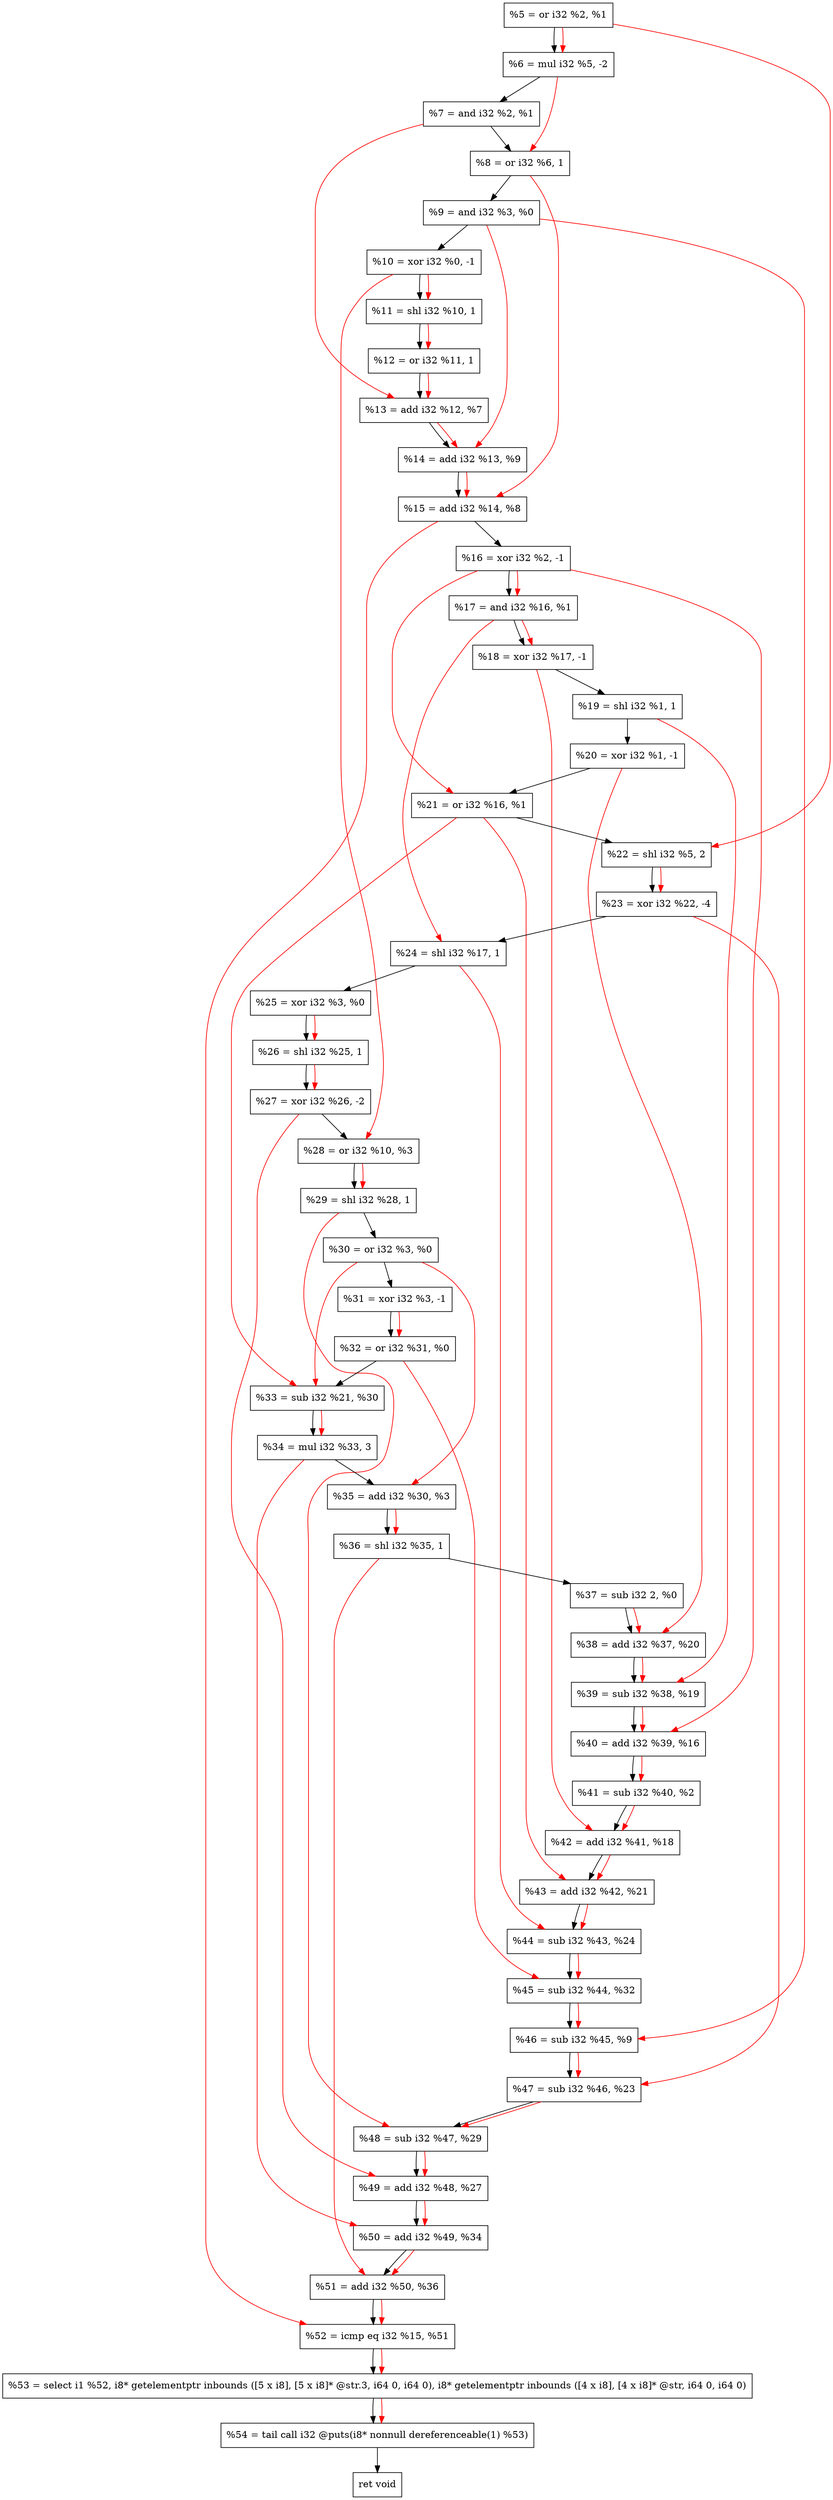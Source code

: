 digraph "DFG for'crackme' function" {
	Node0x1da9750[shape=record, label="  %5 = or i32 %2, %1"];
	Node0x1da9dd0[shape=record, label="  %6 = mul i32 %5, -2"];
	Node0x1da9e40[shape=record, label="  %7 = and i32 %2, %1"];
	Node0x1da9ee0[shape=record, label="  %8 = or i32 %6, 1"];
	Node0x1da9f50[shape=record, label="  %9 = and i32 %3, %0"];
	Node0x1da9ff0[shape=record, label="  %10 = xor i32 %0, -1"];
	Node0x1daa060[shape=record, label="  %11 = shl i32 %10, 1"];
	Node0x1daa0d0[shape=record, label="  %12 = or i32 %11, 1"];
	Node0x1daa140[shape=record, label="  %13 = add i32 %12, %7"];
	Node0x1daa1b0[shape=record, label="  %14 = add i32 %13, %9"];
	Node0x1daa220[shape=record, label="  %15 = add i32 %14, %8"];
	Node0x1daa290[shape=record, label="  %16 = xor i32 %2, -1"];
	Node0x1daa300[shape=record, label="  %17 = and i32 %16, %1"];
	Node0x1daa370[shape=record, label="  %18 = xor i32 %17, -1"];
	Node0x1daa3e0[shape=record, label="  %19 = shl i32 %1, 1"];
	Node0x1daa450[shape=record, label="  %20 = xor i32 %1, -1"];
	Node0x1daa4c0[shape=record, label="  %21 = or i32 %16, %1"];
	Node0x1daa560[shape=record, label="  %22 = shl i32 %5, 2"];
	Node0x1daa600[shape=record, label="  %23 = xor i32 %22, -4"];
	Node0x1daa670[shape=record, label="  %24 = shl i32 %17, 1"];
	Node0x1daa6e0[shape=record, label="  %25 = xor i32 %3, %0"];
	Node0x1daa750[shape=record, label="  %26 = shl i32 %25, 1"];
	Node0x1daa7c0[shape=record, label="  %27 = xor i32 %26, -2"];
	Node0x1daa830[shape=record, label="  %28 = or i32 %10, %3"];
	Node0x1daa8a0[shape=record, label="  %29 = shl i32 %28, 1"];
	Node0x1daa910[shape=record, label="  %30 = or i32 %3, %0"];
	Node0x1daa980[shape=record, label="  %31 = xor i32 %3, -1"];
	Node0x1daa9f0[shape=record, label="  %32 = or i32 %31, %0"];
	Node0x1daac70[shape=record, label="  %33 = sub i32 %21, %30"];
	Node0x1daad10[shape=record, label="  %34 = mul i32 %33, 3"];
	Node0x1daad80[shape=record, label="  %35 = add i32 %30, %3"];
	Node0x1daadf0[shape=record, label="  %36 = shl i32 %35, 1"];
	Node0x1daae60[shape=record, label="  %37 = sub i32 2, %0"];
	Node0x1daaed0[shape=record, label="  %38 = add i32 %37, %20"];
	Node0x1daaf40[shape=record, label="  %39 = sub i32 %38, %19"];
	Node0x1daafb0[shape=record, label="  %40 = add i32 %39, %16"];
	Node0x1dab020[shape=record, label="  %41 = sub i32 %40, %2"];
	Node0x1dab090[shape=record, label="  %42 = add i32 %41, %18"];
	Node0x1dab100[shape=record, label="  %43 = add i32 %42, %21"];
	Node0x1dab170[shape=record, label="  %44 = sub i32 %43, %24"];
	Node0x1dab1e0[shape=record, label="  %45 = sub i32 %44, %32"];
	Node0x1dab250[shape=record, label="  %46 = sub i32 %45, %9"];
	Node0x1dab2c0[shape=record, label="  %47 = sub i32 %46, %23"];
	Node0x1dab330[shape=record, label="  %48 = sub i32 %47, %29"];
	Node0x1dab3a0[shape=record, label="  %49 = add i32 %48, %27"];
	Node0x1dab410[shape=record, label="  %50 = add i32 %49, %34"];
	Node0x1dab480[shape=record, label="  %51 = add i32 %50, %36"];
	Node0x1dab4f0[shape=record, label="  %52 = icmp eq i32 %15, %51"];
	Node0x1d4a268[shape=record, label="  %53 = select i1 %52, i8* getelementptr inbounds ([5 x i8], [5 x i8]* @str.3, i64 0, i64 0), i8* getelementptr inbounds ([4 x i8], [4 x i8]* @str, i64 0, i64 0)"];
	Node0x1dab990[shape=record, label="  %54 = tail call i32 @puts(i8* nonnull dereferenceable(1) %53)"];
	Node0x1dab9e0[shape=record, label="  ret void"];
	Node0x1da9750 -> Node0x1da9dd0;
	Node0x1da9dd0 -> Node0x1da9e40;
	Node0x1da9e40 -> Node0x1da9ee0;
	Node0x1da9ee0 -> Node0x1da9f50;
	Node0x1da9f50 -> Node0x1da9ff0;
	Node0x1da9ff0 -> Node0x1daa060;
	Node0x1daa060 -> Node0x1daa0d0;
	Node0x1daa0d0 -> Node0x1daa140;
	Node0x1daa140 -> Node0x1daa1b0;
	Node0x1daa1b0 -> Node0x1daa220;
	Node0x1daa220 -> Node0x1daa290;
	Node0x1daa290 -> Node0x1daa300;
	Node0x1daa300 -> Node0x1daa370;
	Node0x1daa370 -> Node0x1daa3e0;
	Node0x1daa3e0 -> Node0x1daa450;
	Node0x1daa450 -> Node0x1daa4c0;
	Node0x1daa4c0 -> Node0x1daa560;
	Node0x1daa560 -> Node0x1daa600;
	Node0x1daa600 -> Node0x1daa670;
	Node0x1daa670 -> Node0x1daa6e0;
	Node0x1daa6e0 -> Node0x1daa750;
	Node0x1daa750 -> Node0x1daa7c0;
	Node0x1daa7c0 -> Node0x1daa830;
	Node0x1daa830 -> Node0x1daa8a0;
	Node0x1daa8a0 -> Node0x1daa910;
	Node0x1daa910 -> Node0x1daa980;
	Node0x1daa980 -> Node0x1daa9f0;
	Node0x1daa9f0 -> Node0x1daac70;
	Node0x1daac70 -> Node0x1daad10;
	Node0x1daad10 -> Node0x1daad80;
	Node0x1daad80 -> Node0x1daadf0;
	Node0x1daadf0 -> Node0x1daae60;
	Node0x1daae60 -> Node0x1daaed0;
	Node0x1daaed0 -> Node0x1daaf40;
	Node0x1daaf40 -> Node0x1daafb0;
	Node0x1daafb0 -> Node0x1dab020;
	Node0x1dab020 -> Node0x1dab090;
	Node0x1dab090 -> Node0x1dab100;
	Node0x1dab100 -> Node0x1dab170;
	Node0x1dab170 -> Node0x1dab1e0;
	Node0x1dab1e0 -> Node0x1dab250;
	Node0x1dab250 -> Node0x1dab2c0;
	Node0x1dab2c0 -> Node0x1dab330;
	Node0x1dab330 -> Node0x1dab3a0;
	Node0x1dab3a0 -> Node0x1dab410;
	Node0x1dab410 -> Node0x1dab480;
	Node0x1dab480 -> Node0x1dab4f0;
	Node0x1dab4f0 -> Node0x1d4a268;
	Node0x1d4a268 -> Node0x1dab990;
	Node0x1dab990 -> Node0x1dab9e0;
edge [color=red]
	Node0x1da9750 -> Node0x1da9dd0;
	Node0x1da9dd0 -> Node0x1da9ee0;
	Node0x1da9ff0 -> Node0x1daa060;
	Node0x1daa060 -> Node0x1daa0d0;
	Node0x1daa0d0 -> Node0x1daa140;
	Node0x1da9e40 -> Node0x1daa140;
	Node0x1daa140 -> Node0x1daa1b0;
	Node0x1da9f50 -> Node0x1daa1b0;
	Node0x1daa1b0 -> Node0x1daa220;
	Node0x1da9ee0 -> Node0x1daa220;
	Node0x1daa290 -> Node0x1daa300;
	Node0x1daa300 -> Node0x1daa370;
	Node0x1daa290 -> Node0x1daa4c0;
	Node0x1da9750 -> Node0x1daa560;
	Node0x1daa560 -> Node0x1daa600;
	Node0x1daa300 -> Node0x1daa670;
	Node0x1daa6e0 -> Node0x1daa750;
	Node0x1daa750 -> Node0x1daa7c0;
	Node0x1da9ff0 -> Node0x1daa830;
	Node0x1daa830 -> Node0x1daa8a0;
	Node0x1daa980 -> Node0x1daa9f0;
	Node0x1daa4c0 -> Node0x1daac70;
	Node0x1daa910 -> Node0x1daac70;
	Node0x1daac70 -> Node0x1daad10;
	Node0x1daa910 -> Node0x1daad80;
	Node0x1daad80 -> Node0x1daadf0;
	Node0x1daae60 -> Node0x1daaed0;
	Node0x1daa450 -> Node0x1daaed0;
	Node0x1daaed0 -> Node0x1daaf40;
	Node0x1daa3e0 -> Node0x1daaf40;
	Node0x1daaf40 -> Node0x1daafb0;
	Node0x1daa290 -> Node0x1daafb0;
	Node0x1daafb0 -> Node0x1dab020;
	Node0x1dab020 -> Node0x1dab090;
	Node0x1daa370 -> Node0x1dab090;
	Node0x1dab090 -> Node0x1dab100;
	Node0x1daa4c0 -> Node0x1dab100;
	Node0x1dab100 -> Node0x1dab170;
	Node0x1daa670 -> Node0x1dab170;
	Node0x1dab170 -> Node0x1dab1e0;
	Node0x1daa9f0 -> Node0x1dab1e0;
	Node0x1dab1e0 -> Node0x1dab250;
	Node0x1da9f50 -> Node0x1dab250;
	Node0x1dab250 -> Node0x1dab2c0;
	Node0x1daa600 -> Node0x1dab2c0;
	Node0x1dab2c0 -> Node0x1dab330;
	Node0x1daa8a0 -> Node0x1dab330;
	Node0x1dab330 -> Node0x1dab3a0;
	Node0x1daa7c0 -> Node0x1dab3a0;
	Node0x1dab3a0 -> Node0x1dab410;
	Node0x1daad10 -> Node0x1dab410;
	Node0x1dab410 -> Node0x1dab480;
	Node0x1daadf0 -> Node0x1dab480;
	Node0x1daa220 -> Node0x1dab4f0;
	Node0x1dab480 -> Node0x1dab4f0;
	Node0x1dab4f0 -> Node0x1d4a268;
	Node0x1d4a268 -> Node0x1dab990;
}
